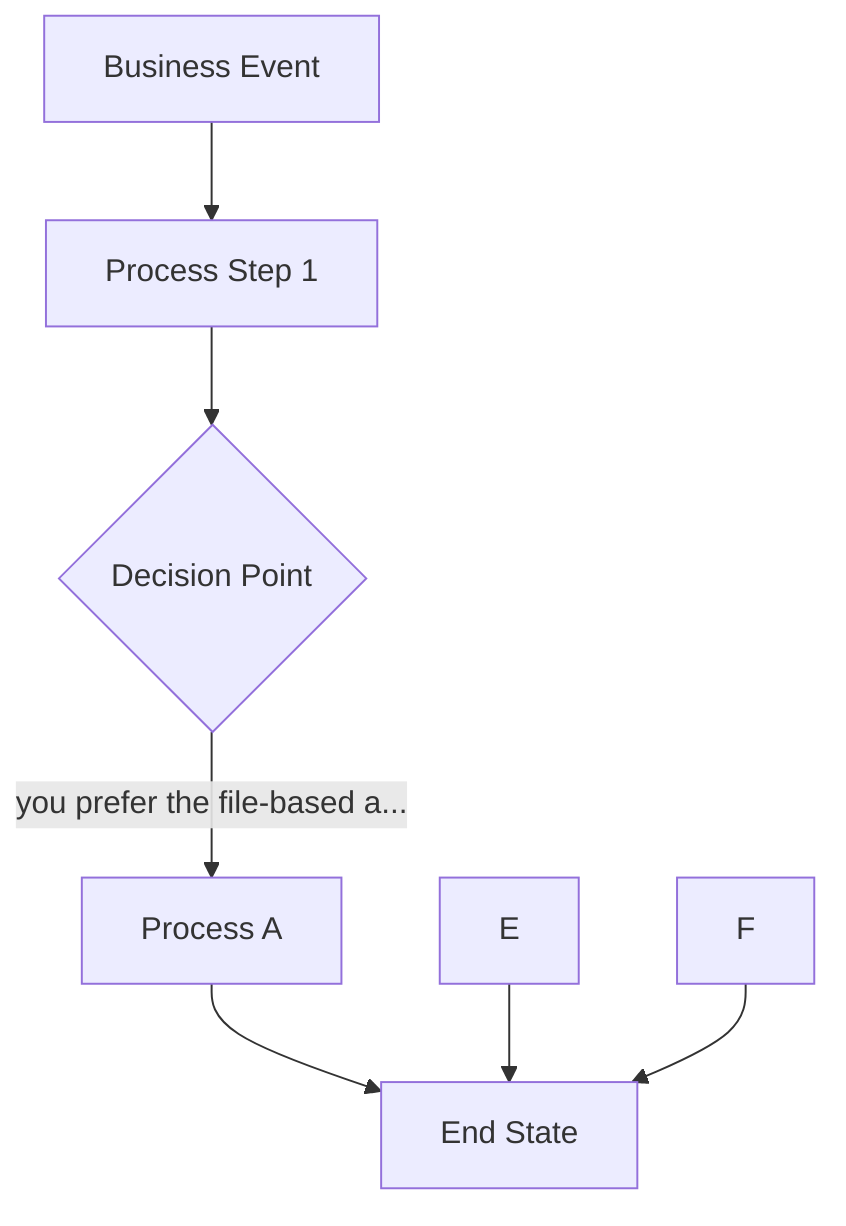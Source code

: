 graph TD
    A[Business Event] --> B[Process Step 1]
    B --> C{Decision Point}
    C -->|you prefer the file-based a...| D[Process A]
    D --> G[End State]
    E --> G
    F --> G